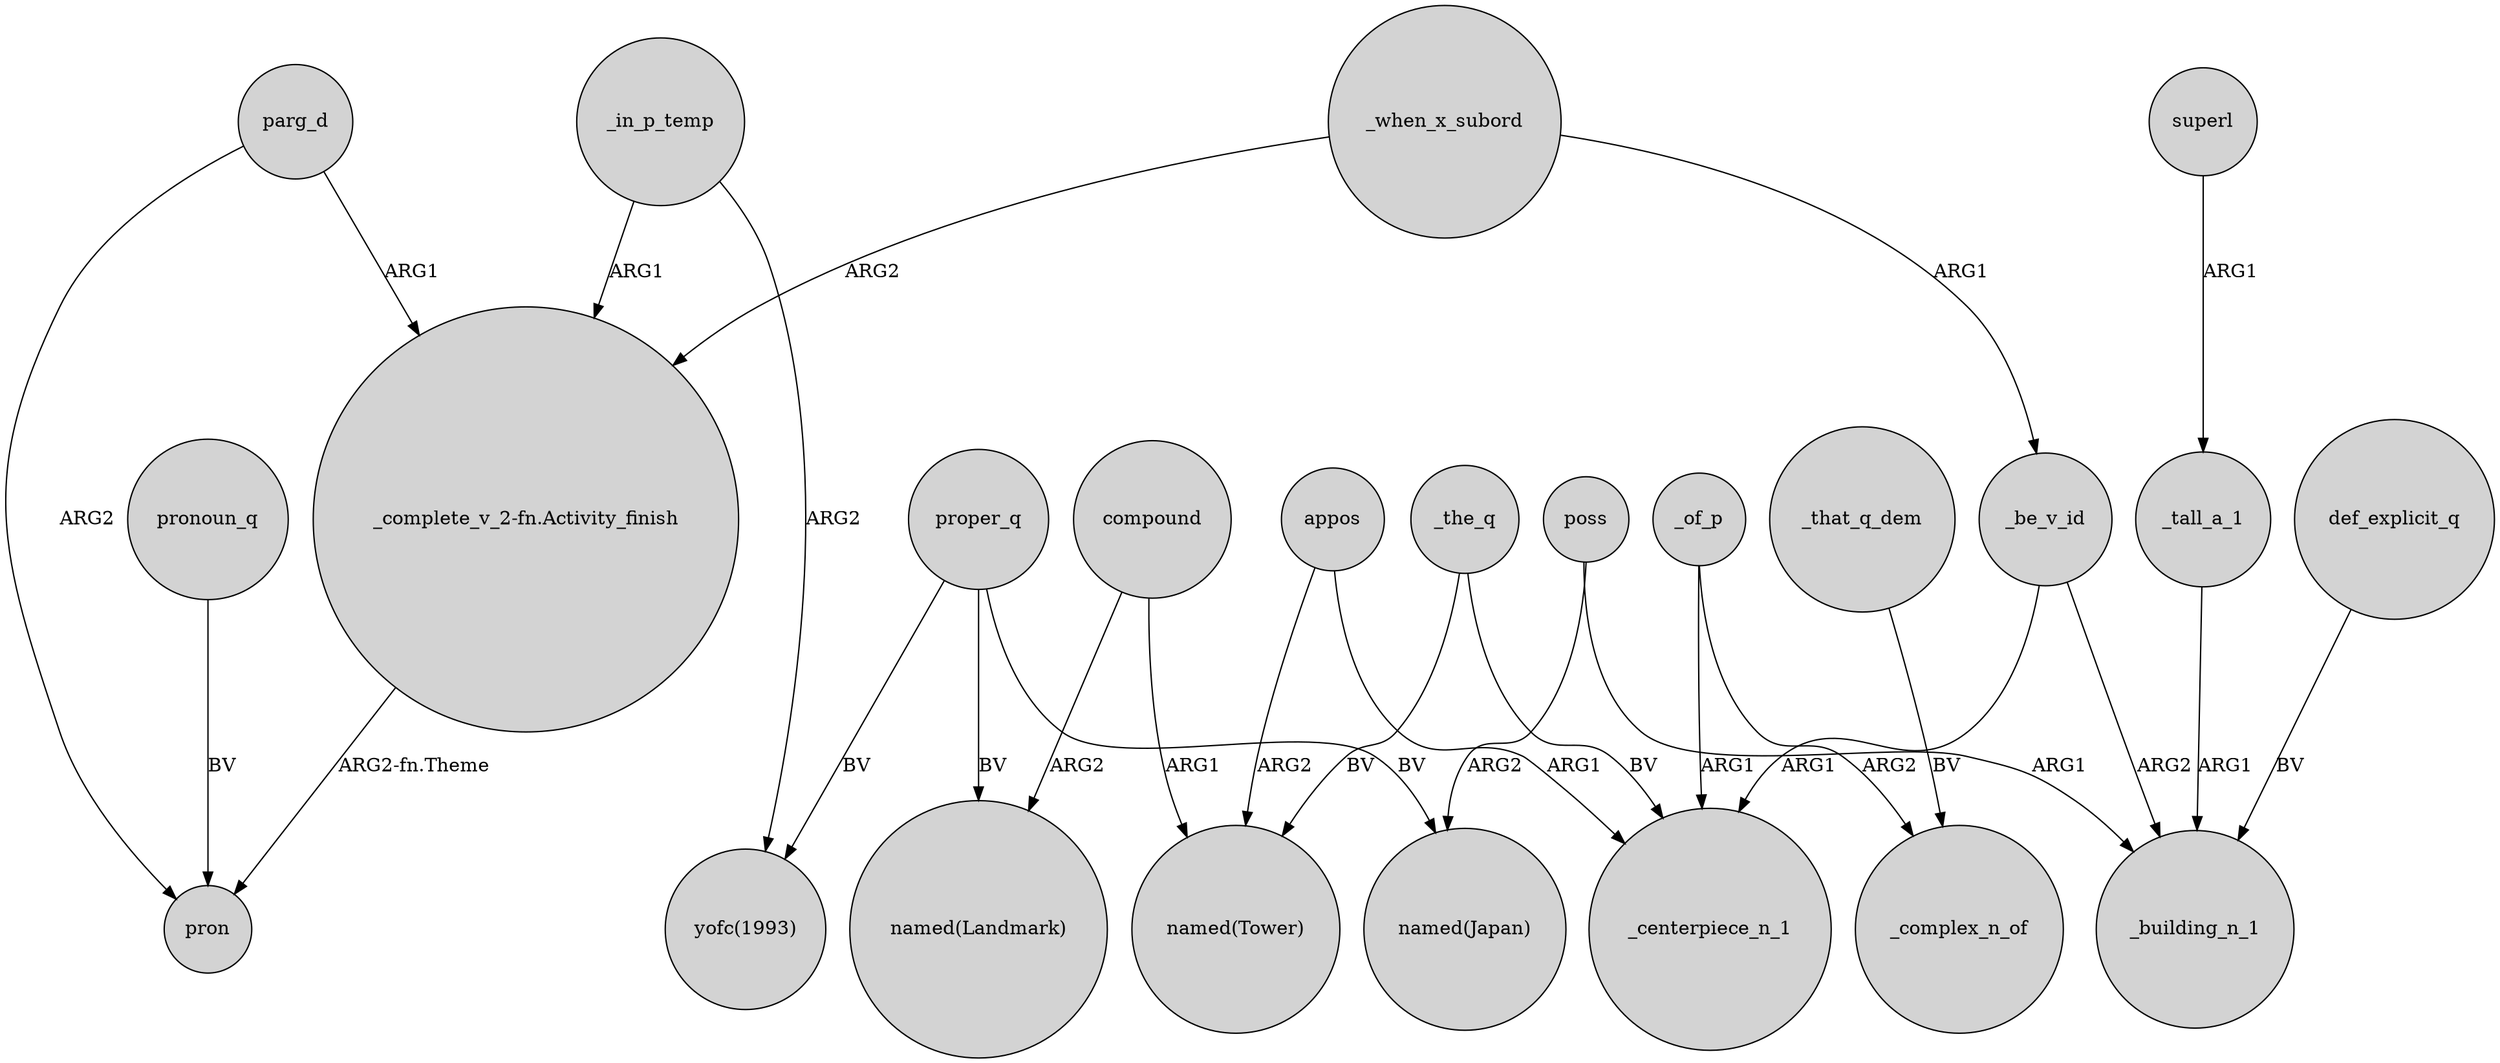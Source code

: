 digraph {
	node [shape=circle style=filled]
	"_complete_v_2-fn.Activity_finish" -> pron [label="ARG2-fn.Theme"]
	compound -> "named(Landmark)" [label=ARG2]
	appos -> _centerpiece_n_1 [label=ARG1]
	_in_p_temp -> "yofc(1993)" [label=ARG2]
	_of_p -> _complex_n_of [label=ARG2]
	poss -> _building_n_1 [label=ARG1]
	_in_p_temp -> "_complete_v_2-fn.Activity_finish" [label=ARG1]
	proper_q -> "named(Landmark)" [label=BV]
	compound -> "named(Tower)" [label=ARG1]
	proper_q -> "named(Japan)" [label=BV]
	parg_d -> pron [label=ARG2]
	_that_q_dem -> _complex_n_of [label=BV]
	pronoun_q -> pron [label=BV]
	poss -> "named(Japan)" [label=ARG2]
	_be_v_id -> _building_n_1 [label=ARG2]
	_tall_a_1 -> _building_n_1 [label=ARG1]
	parg_d -> "_complete_v_2-fn.Activity_finish" [label=ARG1]
	superl -> _tall_a_1 [label=ARG1]
	_of_p -> _centerpiece_n_1 [label=ARG1]
	_when_x_subord -> "_complete_v_2-fn.Activity_finish" [label=ARG2]
	_the_q -> _centerpiece_n_1 [label=BV]
	appos -> "named(Tower)" [label=ARG2]
	_when_x_subord -> _be_v_id [label=ARG1]
	def_explicit_q -> _building_n_1 [label=BV]
	_the_q -> "named(Tower)" [label=BV]
	proper_q -> "yofc(1993)" [label=BV]
	_be_v_id -> _centerpiece_n_1 [label=ARG1]
}
